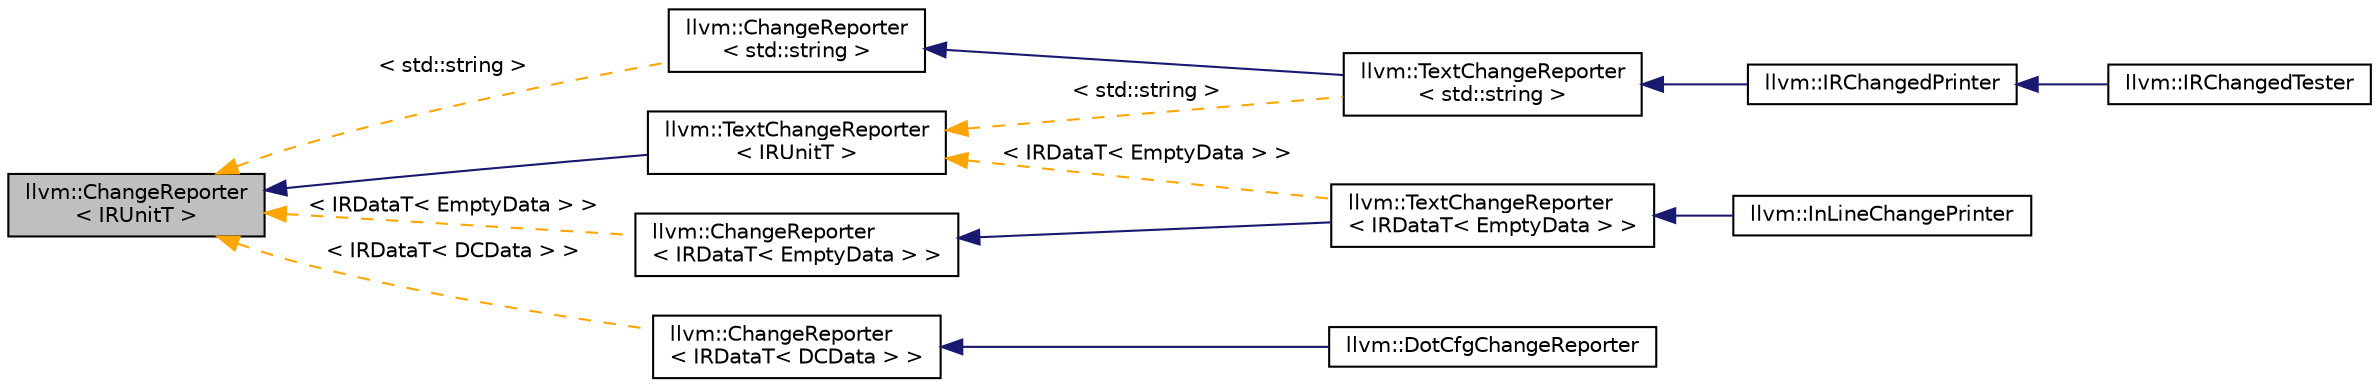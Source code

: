 digraph "llvm::ChangeReporter&lt; IRUnitT &gt;"
{
 // LATEX_PDF_SIZE
  bgcolor="transparent";
  edge [fontname="Helvetica",fontsize="10",labelfontname="Helvetica",labelfontsize="10"];
  node [fontname="Helvetica",fontsize="10",shape=record];
  rankdir="LR";
  Node1 [label="llvm::ChangeReporter\l\< IRUnitT \>",height=0.2,width=0.4,color="black", fillcolor="grey75", style="filled", fontcolor="black",tooltip=" "];
  Node1 -> Node2 [dir="back",color="midnightblue",fontsize="10",style="solid",fontname="Helvetica"];
  Node2 [label="llvm::TextChangeReporter\l\< IRUnitT \>",height=0.2,width=0.4,color="black",URL="$classllvm_1_1TextChangeReporter.html",tooltip=" "];
  Node2 -> Node3 [dir="back",color="orange",fontsize="10",style="dashed",label=" \< std::string \>" ,fontname="Helvetica"];
  Node3 [label="llvm::TextChangeReporter\l\< std::string \>",height=0.2,width=0.4,color="black",URL="$classllvm_1_1TextChangeReporter.html",tooltip=" "];
  Node3 -> Node4 [dir="back",color="midnightblue",fontsize="10",style="solid",fontname="Helvetica"];
  Node4 [label="llvm::IRChangedPrinter",height=0.2,width=0.4,color="black",URL="$classllvm_1_1IRChangedPrinter.html",tooltip=" "];
  Node4 -> Node5 [dir="back",color="midnightblue",fontsize="10",style="solid",fontname="Helvetica"];
  Node5 [label="llvm::IRChangedTester",height=0.2,width=0.4,color="black",URL="$classllvm_1_1IRChangedTester.html",tooltip=" "];
  Node2 -> Node6 [dir="back",color="orange",fontsize="10",style="dashed",label=" \< IRDataT\< EmptyData \> \>" ,fontname="Helvetica"];
  Node6 [label="llvm::TextChangeReporter\l\< IRDataT\< EmptyData \> \>",height=0.2,width=0.4,color="black",URL="$classllvm_1_1TextChangeReporter.html",tooltip=" "];
  Node6 -> Node7 [dir="back",color="midnightblue",fontsize="10",style="solid",fontname="Helvetica"];
  Node7 [label="llvm::InLineChangePrinter",height=0.2,width=0.4,color="black",URL="$classllvm_1_1InLineChangePrinter.html",tooltip=" "];
  Node1 -> Node8 [dir="back",color="orange",fontsize="10",style="dashed",label=" \< IRDataT\< DCData \> \>" ,fontname="Helvetica"];
  Node8 [label="llvm::ChangeReporter\l\< IRDataT\< DCData \> \>",height=0.2,width=0.4,color="black",URL="$classllvm_1_1ChangeReporter.html",tooltip=" "];
  Node8 -> Node9 [dir="back",color="midnightblue",fontsize="10",style="solid",fontname="Helvetica"];
  Node9 [label="llvm::DotCfgChangeReporter",height=0.2,width=0.4,color="black",URL="$classllvm_1_1DotCfgChangeReporter.html",tooltip=" "];
  Node1 -> Node10 [dir="back",color="orange",fontsize="10",style="dashed",label=" \< std::string \>" ,fontname="Helvetica"];
  Node10 [label="llvm::ChangeReporter\l\< std::string \>",height=0.2,width=0.4,color="black",URL="$classllvm_1_1ChangeReporter.html",tooltip=" "];
  Node10 -> Node3 [dir="back",color="midnightblue",fontsize="10",style="solid",fontname="Helvetica"];
  Node1 -> Node11 [dir="back",color="orange",fontsize="10",style="dashed",label=" \< IRDataT\< EmptyData \> \>" ,fontname="Helvetica"];
  Node11 [label="llvm::ChangeReporter\l\< IRDataT\< EmptyData \> \>",height=0.2,width=0.4,color="black",URL="$classllvm_1_1ChangeReporter.html",tooltip=" "];
  Node11 -> Node6 [dir="back",color="midnightblue",fontsize="10",style="solid",fontname="Helvetica"];
}
